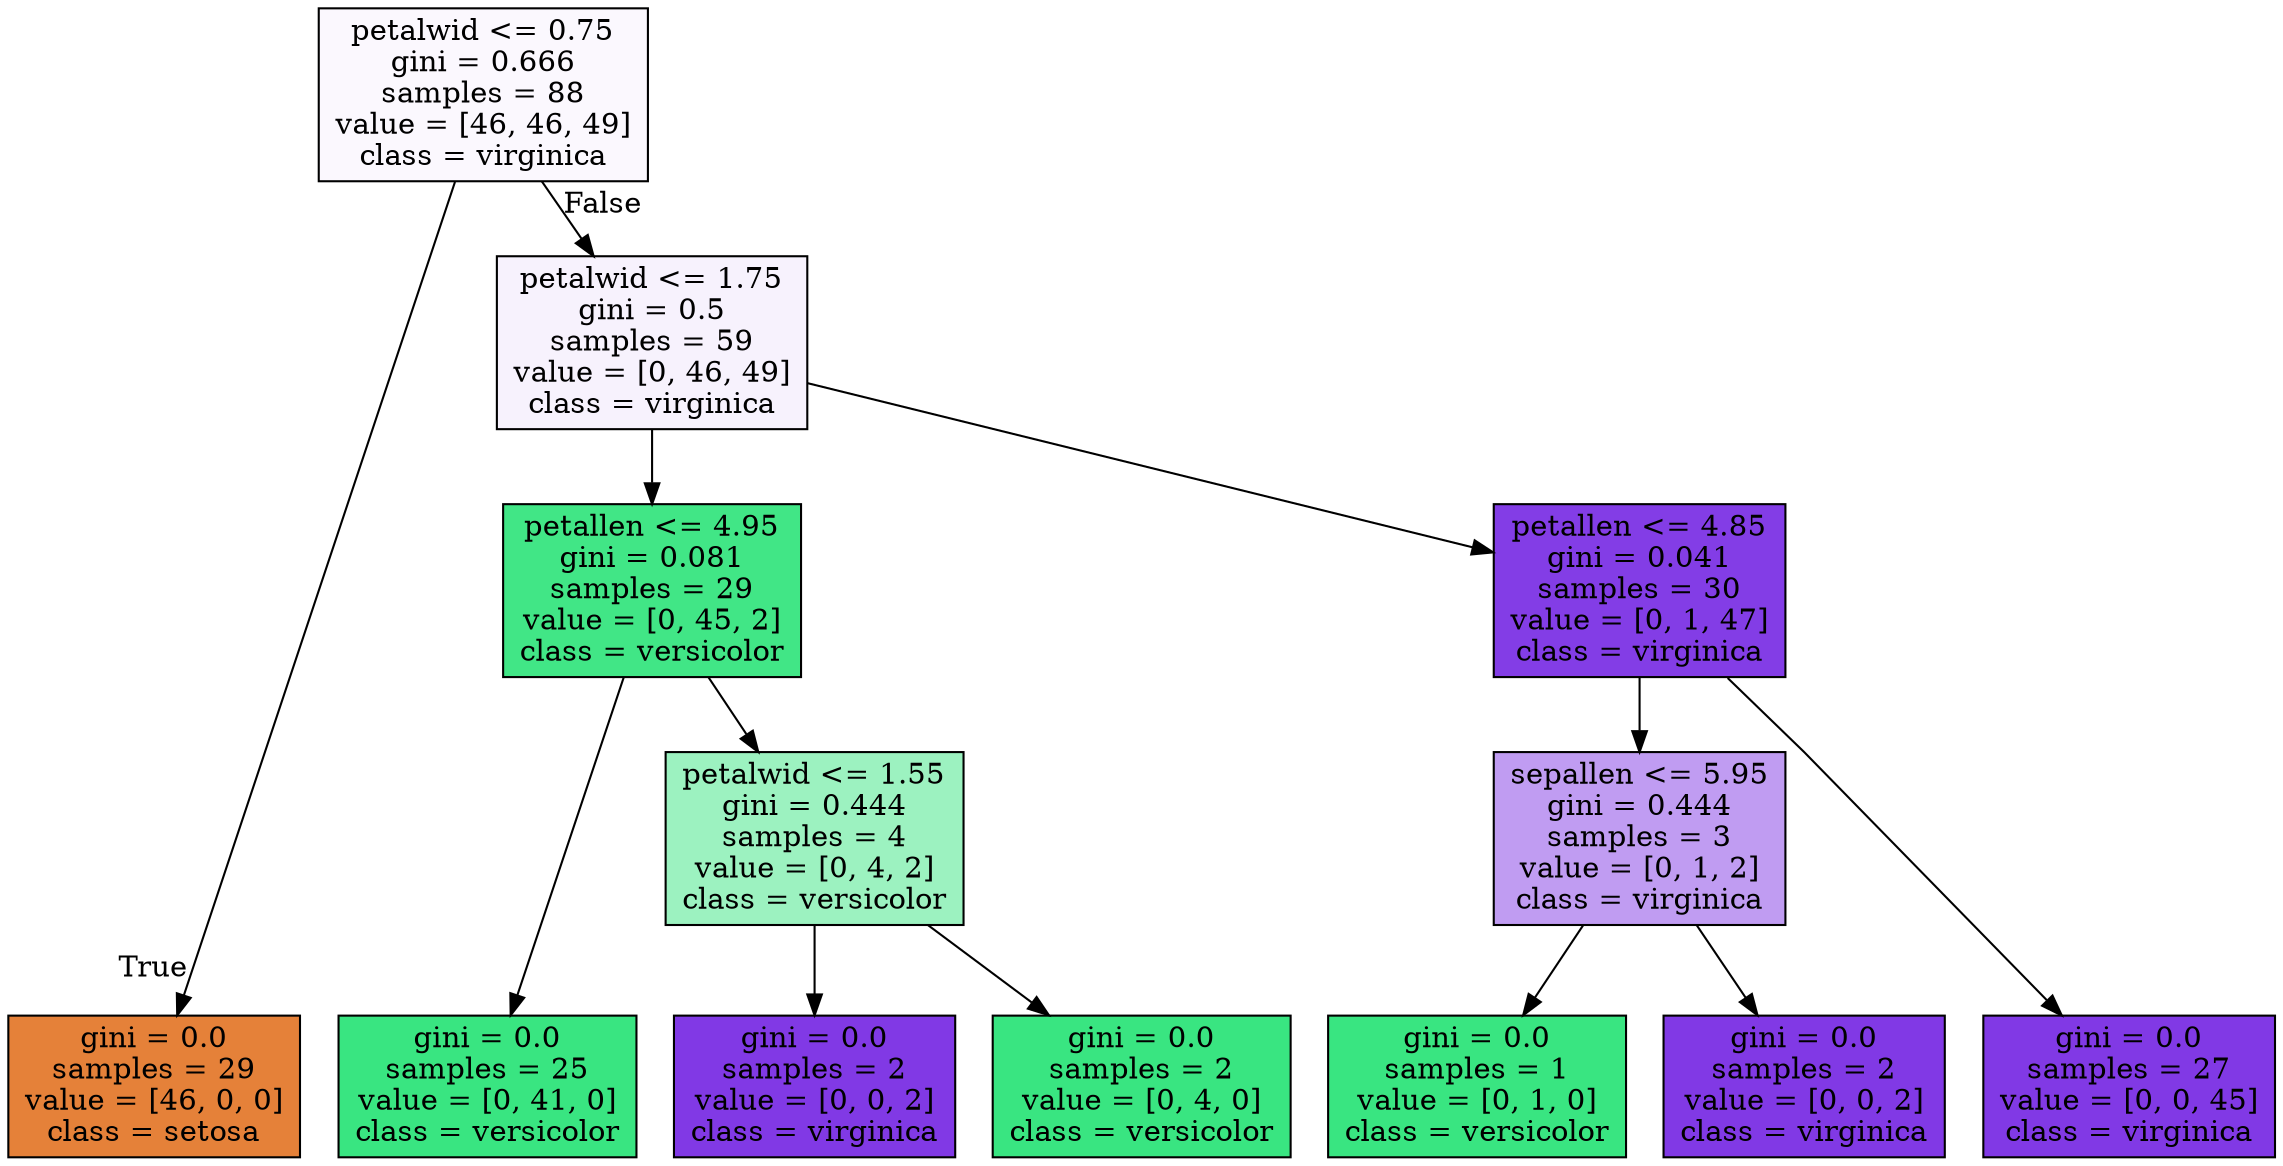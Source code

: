 digraph Tree {
node [shape=box, style="filled", color="black"] ;
graph [ranksep=equally, splines=polyline] ;
0 [label="petalwid <= 0.75\ngini = 0.666\nsamples = 88\nvalue = [46, 46, 49]\nclass = virginica", fillcolor="#8139e508"] ;
1 [label="gini = 0.0\nsamples = 29\nvalue = [46, 0, 0]\nclass = setosa", fillcolor="#e58139ff"] ;
0 -> 1 [labeldistance=2.5, labelangle=45, headlabel="True"] ;
2 [label="petalwid <= 1.75\ngini = 0.5\nsamples = 59\nvalue = [0, 46, 49]\nclass = virginica", fillcolor="#8139e510"] ;
0 -> 2 [labeldistance=2.5, labelangle=-45, headlabel="False"] ;
3 [label="petallen <= 4.95\ngini = 0.081\nsamples = 29\nvalue = [0, 45, 2]\nclass = versicolor", fillcolor="#39e581f4"] ;
2 -> 3 ;
4 [label="gini = 0.0\nsamples = 25\nvalue = [0, 41, 0]\nclass = versicolor", fillcolor="#39e581ff"] ;
3 -> 4 ;
5 [label="petalwid <= 1.55\ngini = 0.444\nsamples = 4\nvalue = [0, 4, 2]\nclass = versicolor", fillcolor="#39e5817f"] ;
3 -> 5 ;
6 [label="gini = 0.0\nsamples = 2\nvalue = [0, 0, 2]\nclass = virginica", fillcolor="#8139e5ff"] ;
5 -> 6 ;
7 [label="gini = 0.0\nsamples = 2\nvalue = [0, 4, 0]\nclass = versicolor", fillcolor="#39e581ff"] ;
5 -> 7 ;
8 [label="petallen <= 4.85\ngini = 0.041\nsamples = 30\nvalue = [0, 1, 47]\nclass = virginica", fillcolor="#8139e5fa"] ;
2 -> 8 ;
9 [label="sepallen <= 5.95\ngini = 0.444\nsamples = 3\nvalue = [0, 1, 2]\nclass = virginica", fillcolor="#8139e57f"] ;
8 -> 9 ;
10 [label="gini = 0.0\nsamples = 1\nvalue = [0, 1, 0]\nclass = versicolor", fillcolor="#39e581ff"] ;
9 -> 10 ;
11 [label="gini = 0.0\nsamples = 2\nvalue = [0, 0, 2]\nclass = virginica", fillcolor="#8139e5ff"] ;
9 -> 11 ;
12 [label="gini = 0.0\nsamples = 27\nvalue = [0, 0, 45]\nclass = virginica", fillcolor="#8139e5ff"] ;
8 -> 12 ;
{rank=same ; 0} ;
{rank=same ; 2} ;
{rank=same ; 3; 8} ;
{rank=same ; 5; 9} ;
{rank=same ; 1; 4; 6; 7; 10; 11; 12} ;
}